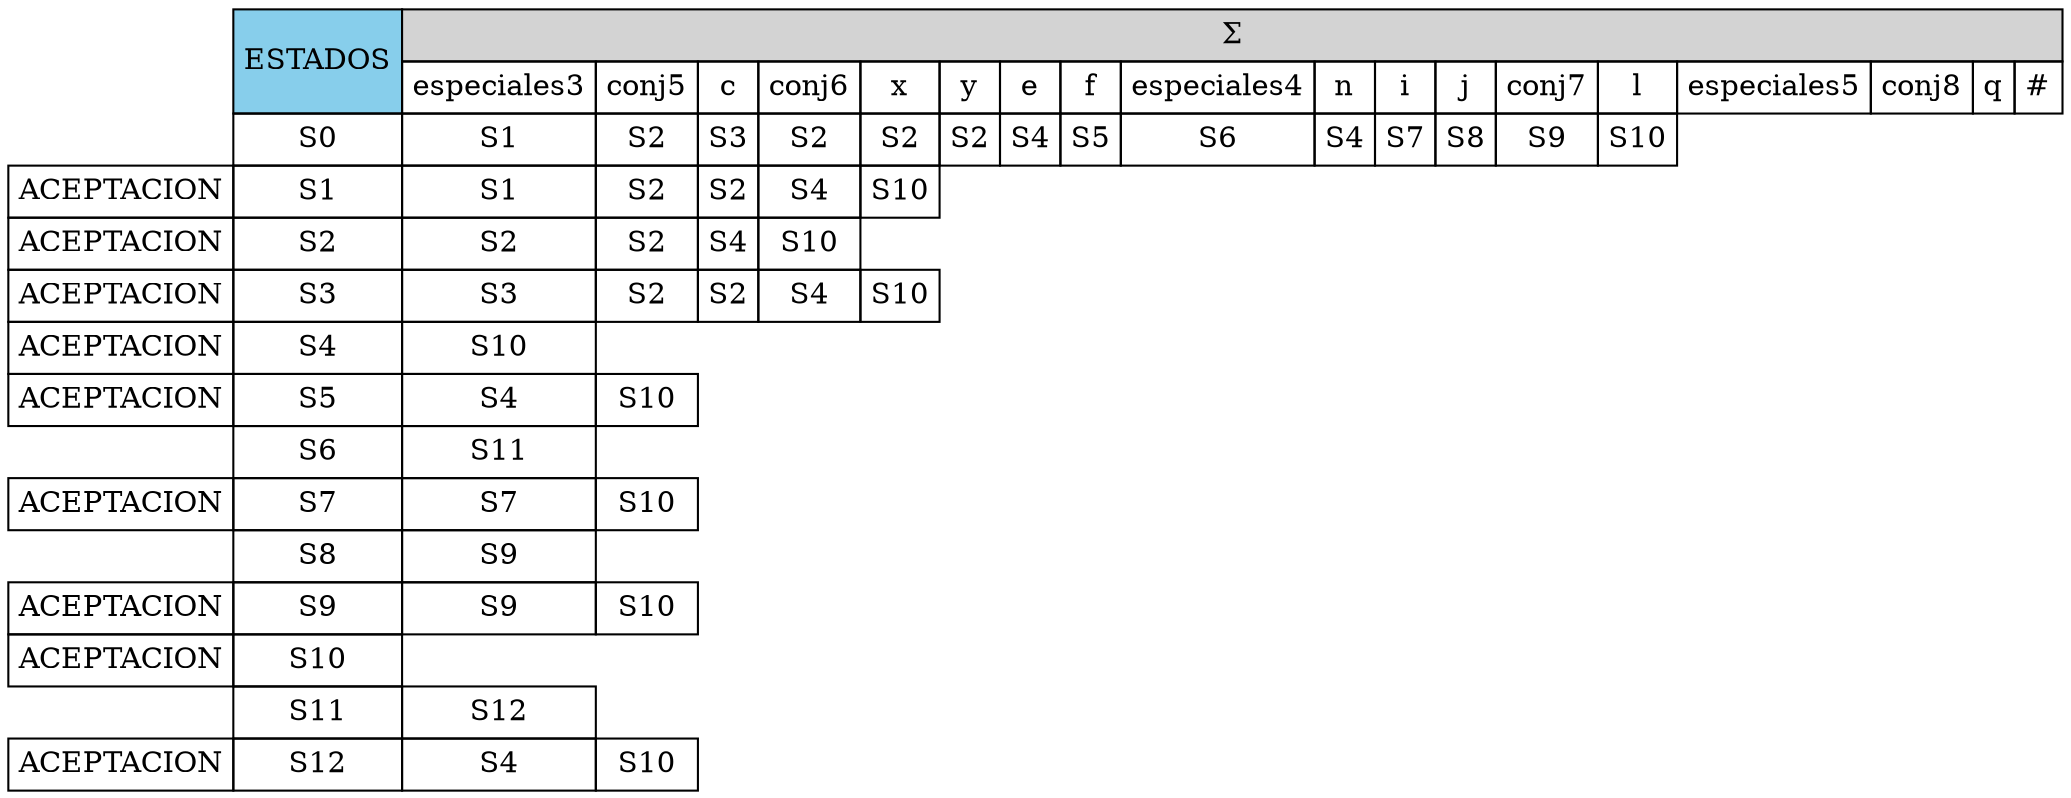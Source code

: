 digraph html { 
abc [shape=none, margin=0, label=< 
<TABLE BORDER="0" CELLBORDER="1" CELLSPACING="0" CELLPADDING="4">
<TR>
<TD BORDER="0"></TD>
<TD COLSPAN = "1" ROWSPAN = "2" BGCOLOR="skyblue">ESTADOS</TD>
<TD COLSPAN="1000" BGCOLOR="lightgrey">Σ</TD>
</TR>
<TR>
<TD BORDER="0"></TD>
<TD>especiales3</TD>
<TD>conj5</TD>
<TD>c</TD>
<TD>conj6</TD>
<TD>x</TD>
<TD>y</TD>
<TD>e</TD>
<TD>f</TD>
<TD>especiales4</TD>
<TD>n</TD>
<TD>i</TD>
<TD>j</TD>
<TD>conj7</TD>
<TD>l</TD>
<TD>especiales5</TD>
<TD>conj8</TD>
<TD>q</TD>
<TD>#</TD>
</TR>
<TR>
<TD BORDER = "0"></TD>
<TD>S0</TD>
<TD>S1</TD>
<TD>S2</TD>
<TD>S3</TD>
<TD>S2</TD>
<TD>S2</TD>
<TD>S2</TD>
<TD>S4</TD>
<TD>S5</TD>
<TD>S6</TD>
<TD>S4</TD>
<TD>S7</TD>
<TD>S8</TD>
<TD>S9</TD>
<TD>S10</TD>
</TR>
<TR>
<TD>ACEPTACION</TD>
<TD>S1</TD>
<TD>S1</TD>
<TD>S2</TD>
<TD>S2</TD>
<TD>S4</TD>
<TD>S10</TD>
</TR>
<TR>
<TD>ACEPTACION</TD>
<TD>S2</TD>
<TD>S2</TD>
<TD>S2</TD>
<TD>S4</TD>
<TD>S10</TD>
</TR>
<TR>
<TD>ACEPTACION</TD>
<TD>S3</TD>
<TD>S3</TD>
<TD>S2</TD>
<TD>S2</TD>
<TD>S4</TD>
<TD>S10</TD>
</TR>
<TR>
<TD>ACEPTACION</TD>
<TD>S4</TD>
<TD>S10</TD>
</TR>
<TR>
<TD>ACEPTACION</TD>
<TD>S5</TD>
<TD>S4</TD>
<TD>S10</TD>
</TR>
<TR>
<TD BORDER = "0"></TD>
<TD>S6</TD>
<TD>S11</TD>
</TR>
<TR>
<TD>ACEPTACION</TD>
<TD>S7</TD>
<TD>S7</TD>
<TD>S10</TD>
</TR>
<TR>
<TD BORDER = "0"></TD>
<TD>S8</TD>
<TD>S9</TD>
</TR>
<TR>
<TD>ACEPTACION</TD>
<TD>S9</TD>
<TD>S9</TD>
<TD>S10</TD>
</TR>
<TR>
<TD>ACEPTACION</TD>
<TD>S10</TD>
</TR>
<TR>
<TD BORDER = "0"></TD>
<TD>S11</TD>
<TD>S12</TD>
</TR>
<TR>
<TD>ACEPTACION</TD>
<TD>S12</TD>
<TD>S4</TD>
<TD>S10</TD>
</TR>
    </TABLE>>];
}
